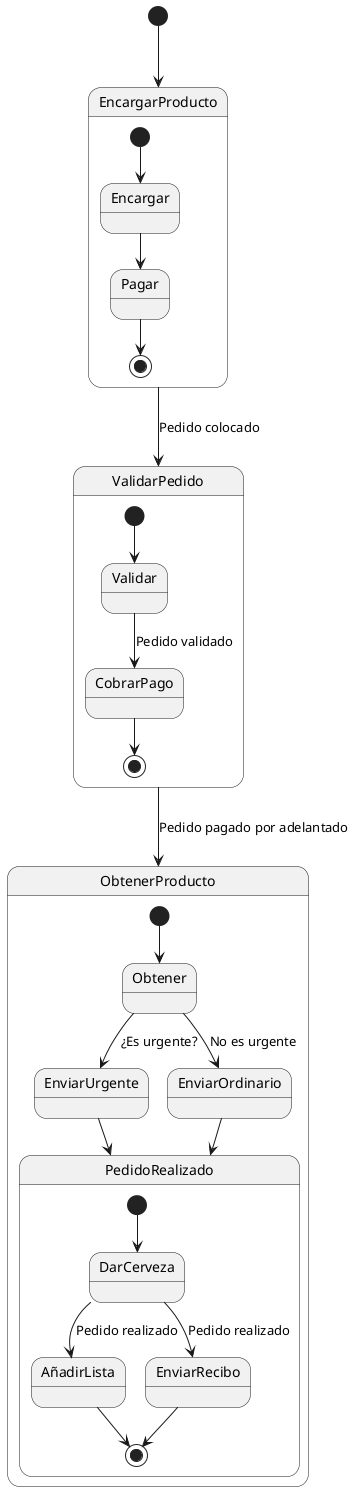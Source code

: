 @startuml EjercicioL

[*] --> EncargarProducto

state EncargarProducto {
    [*] --> Encargar
    Encargar --> Pagar
    Pagar --> [*]
}

EncargarProducto --> ValidarPedido : Pedido colocado

state ValidarPedido {
    [*] --> Validar
    Validar --> CobrarPago : Pedido validado
    CobrarPago --> [*]
}

ValidarPedido --> ObtenerProducto : Pedido pagado por adelantado

state ObtenerProducto {
    [*] --> Obtener
    Obtener --> EnviarUrgente : ¿Es urgente?
    Obtener --> EnviarOrdinario : No es urgente
    EnviarUrgente --> PedidoRealizado
    EnviarOrdinario --> PedidoRealizado
}

state PedidoRealizado {
    [*] --> DarCerveza
    DarCerveza --> AñadirLista : Pedido realizado
    DarCerveza --> EnviarRecibo : Pedido realizado
    AñadirLista --> [*]
    EnviarRecibo --> [*]
}

@enduml